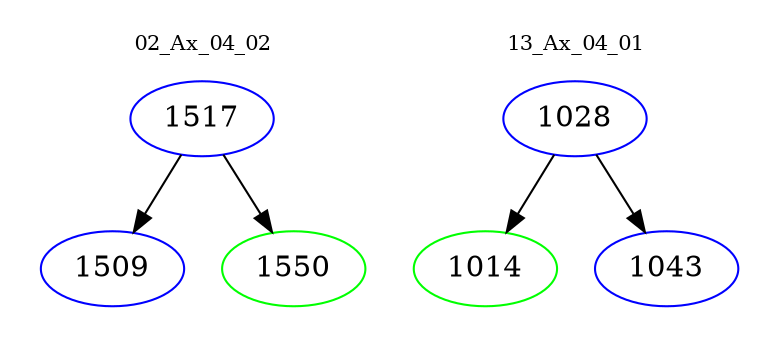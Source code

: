 digraph{
subgraph cluster_0 {
color = white
label = "02_Ax_04_02";
fontsize=10;
T0_1517 [label="1517", color="blue"]
T0_1517 -> T0_1509 [color="black"]
T0_1509 [label="1509", color="blue"]
T0_1517 -> T0_1550 [color="black"]
T0_1550 [label="1550", color="green"]
}
subgraph cluster_1 {
color = white
label = "13_Ax_04_01";
fontsize=10;
T1_1028 [label="1028", color="blue"]
T1_1028 -> T1_1014 [color="black"]
T1_1014 [label="1014", color="green"]
T1_1028 -> T1_1043 [color="black"]
T1_1043 [label="1043", color="blue"]
}
}
